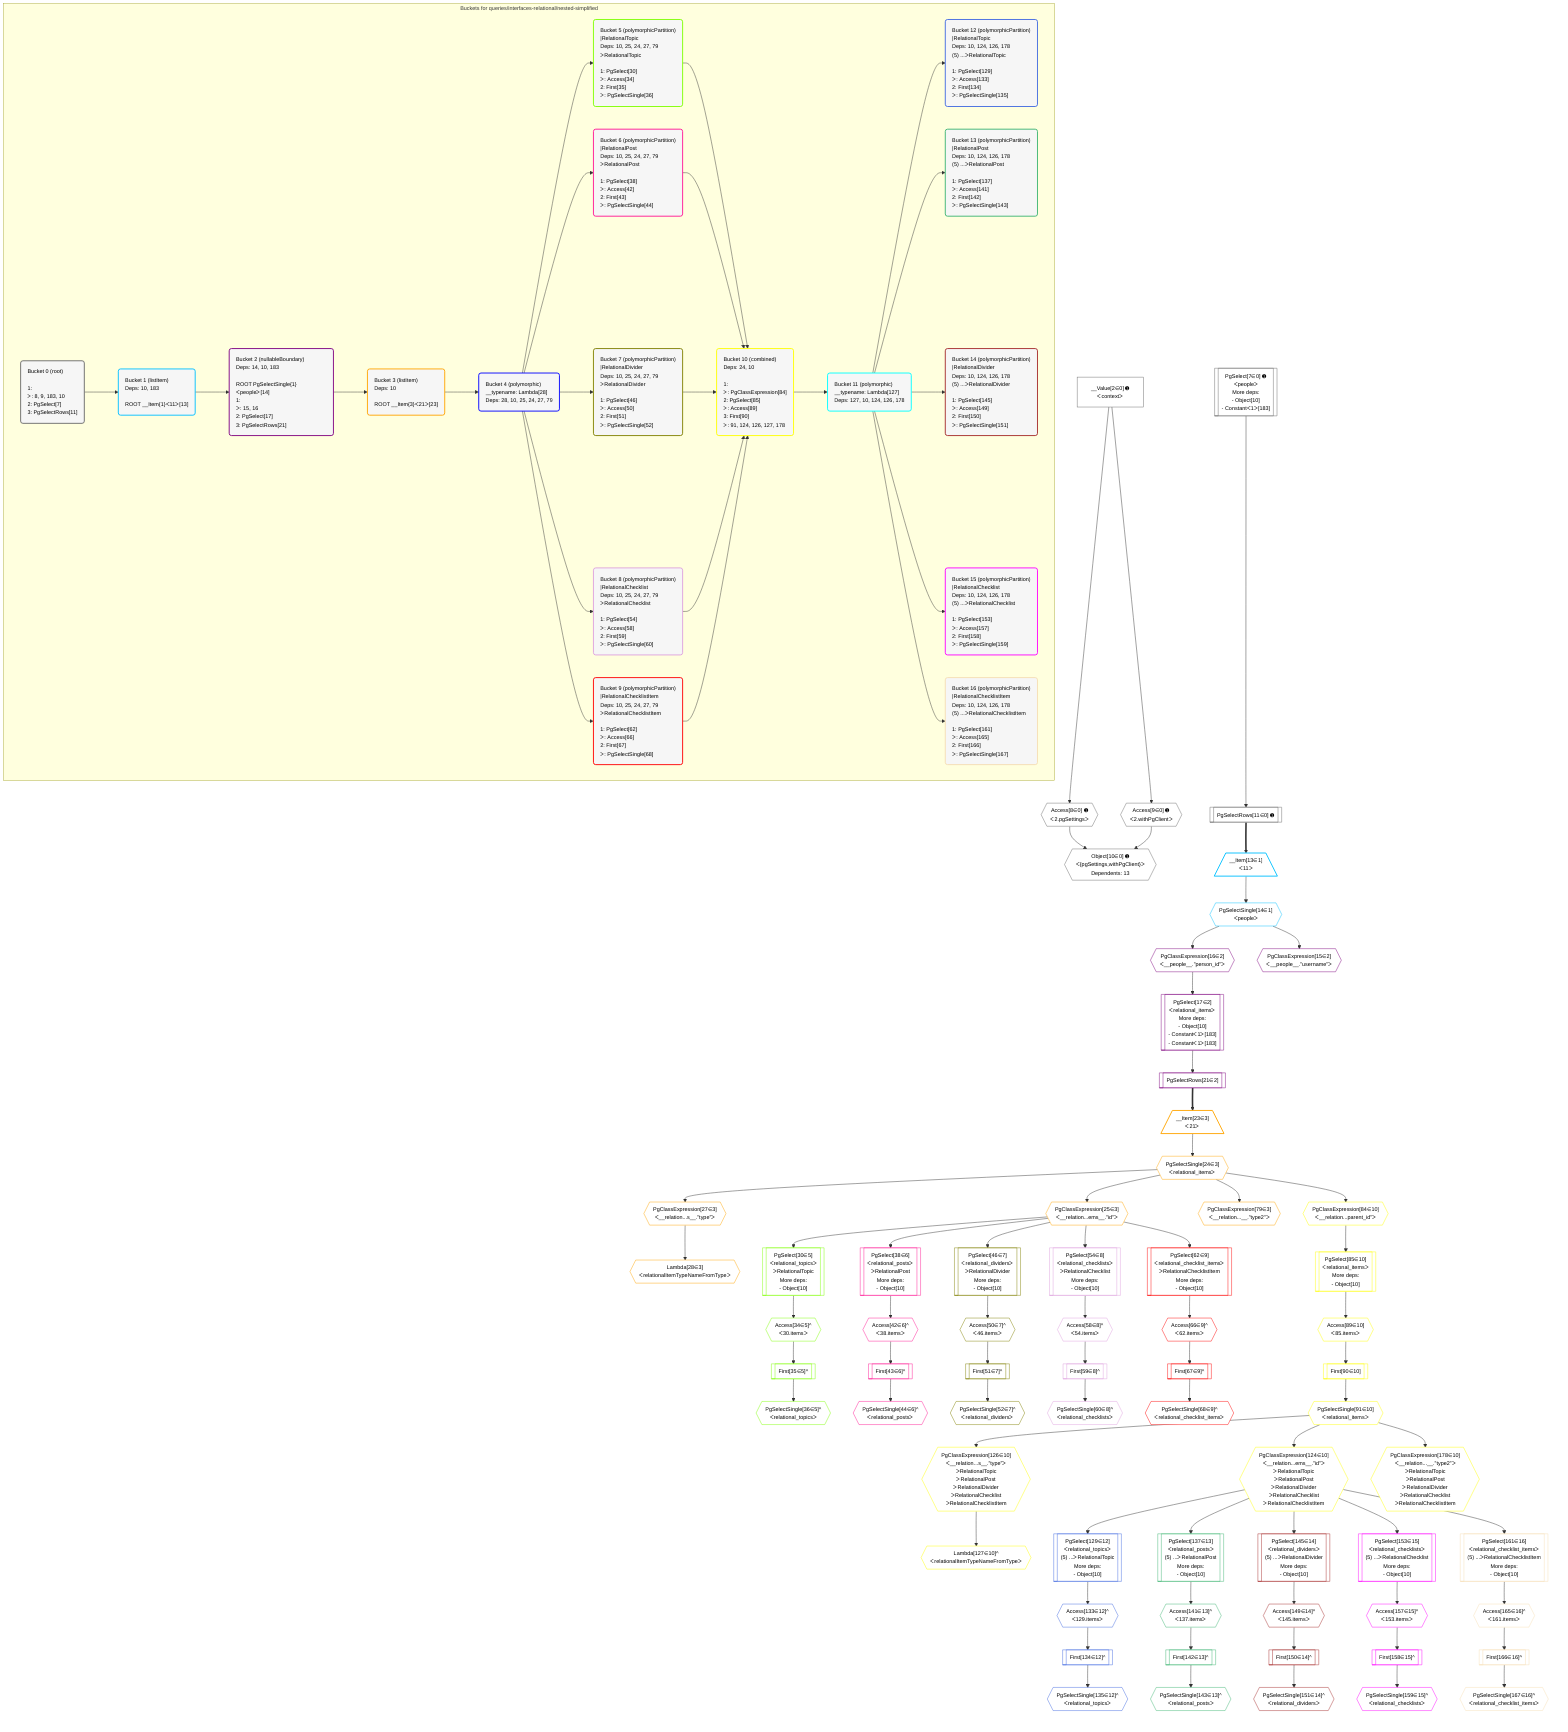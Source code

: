 %%{init: {'themeVariables': { 'fontSize': '12px'}}}%%
graph TD
    classDef path fill:#eee,stroke:#000,color:#000
    classDef plan fill:#fff,stroke-width:1px,color:#000
    classDef itemplan fill:#fff,stroke-width:2px,color:#000
    classDef unbatchedplan fill:#dff,stroke-width:1px,color:#000
    classDef sideeffectplan fill:#fcc,stroke-width:2px,color:#000
    classDef bucket fill:#f6f6f6,color:#000,stroke-width:2px,text-align:left

    subgraph "Buckets for queries/interfaces-relational/nested-simplified"
    Bucket0("Bucket 0 (root)<br /><br />1: <br />ᐳ: 8, 9, 183, 10<br />2: PgSelect[7]<br />3: PgSelectRows[11]"):::bucket
    Bucket1("Bucket 1 (listItem)<br />Deps: 10, 183<br /><br />ROOT __Item{1}ᐸ11ᐳ[13]"):::bucket
    Bucket2("Bucket 2 (nullableBoundary)<br />Deps: 14, 10, 183<br /><br />ROOT PgSelectSingle{1}ᐸpeopleᐳ[14]<br />1: <br />ᐳ: 15, 16<br />2: PgSelect[17]<br />3: PgSelectRows[21]"):::bucket
    Bucket3("Bucket 3 (listItem)<br />Deps: 10<br /><br />ROOT __Item{3}ᐸ21ᐳ[23]"):::bucket
    Bucket4("Bucket 4 (polymorphic)<br />__typename: Lambda[28]<br />Deps: 28, 10, 25, 24, 27, 79"):::bucket
    Bucket5("Bucket 5 (polymorphicPartition)<br />|RelationalTopic<br />Deps: 10, 25, 24, 27, 79<br />ᐳRelationalTopic<br /><br />1: PgSelect[30]<br />ᐳ: Access[34]<br />2: First[35]<br />ᐳ: PgSelectSingle[36]"):::bucket
    Bucket6("Bucket 6 (polymorphicPartition)<br />|RelationalPost<br />Deps: 10, 25, 24, 27, 79<br />ᐳRelationalPost<br /><br />1: PgSelect[38]<br />ᐳ: Access[42]<br />2: First[43]<br />ᐳ: PgSelectSingle[44]"):::bucket
    Bucket7("Bucket 7 (polymorphicPartition)<br />|RelationalDivider<br />Deps: 10, 25, 24, 27, 79<br />ᐳRelationalDivider<br /><br />1: PgSelect[46]<br />ᐳ: Access[50]<br />2: First[51]<br />ᐳ: PgSelectSingle[52]"):::bucket
    Bucket8("Bucket 8 (polymorphicPartition)<br />|RelationalChecklist<br />Deps: 10, 25, 24, 27, 79<br />ᐳRelationalChecklist<br /><br />1: PgSelect[54]<br />ᐳ: Access[58]<br />2: First[59]<br />ᐳ: PgSelectSingle[60]"):::bucket
    Bucket9("Bucket 9 (polymorphicPartition)<br />|RelationalChecklistItem<br />Deps: 10, 25, 24, 27, 79<br />ᐳRelationalChecklistItem<br /><br />1: PgSelect[62]<br />ᐳ: Access[66]<br />2: First[67]<br />ᐳ: PgSelectSingle[68]"):::bucket
    Bucket10("Bucket 10 (combined)<br />Deps: 24, 10<br /><br />1: <br />ᐳ: PgClassExpression[84]<br />2: PgSelect[85]<br />ᐳ: Access[89]<br />3: First[90]<br />ᐳ: 91, 124, 126, 127, 178"):::bucket
    Bucket11("Bucket 11 (polymorphic)<br />__typename: Lambda[127]<br />Deps: 127, 10, 124, 126, 178"):::bucket
    Bucket12("Bucket 12 (polymorphicPartition)<br />|RelationalTopic<br />Deps: 10, 124, 126, 178<br />(5) ...ᐳRelationalTopic<br /><br />1: PgSelect[129]<br />ᐳ: Access[133]<br />2: First[134]<br />ᐳ: PgSelectSingle[135]"):::bucket
    Bucket13("Bucket 13 (polymorphicPartition)<br />|RelationalPost<br />Deps: 10, 124, 126, 178<br />(5) ...ᐳRelationalPost<br /><br />1: PgSelect[137]<br />ᐳ: Access[141]<br />2: First[142]<br />ᐳ: PgSelectSingle[143]"):::bucket
    Bucket14("Bucket 14 (polymorphicPartition)<br />|RelationalDivider<br />Deps: 10, 124, 126, 178<br />(5) ...ᐳRelationalDivider<br /><br />1: PgSelect[145]<br />ᐳ: Access[149]<br />2: First[150]<br />ᐳ: PgSelectSingle[151]"):::bucket
    Bucket15("Bucket 15 (polymorphicPartition)<br />|RelationalChecklist<br />Deps: 10, 124, 126, 178<br />(5) ...ᐳRelationalChecklist<br /><br />1: PgSelect[153]<br />ᐳ: Access[157]<br />2: First[158]<br />ᐳ: PgSelectSingle[159]"):::bucket
    Bucket16("Bucket 16 (polymorphicPartition)<br />|RelationalChecklistItem<br />Deps: 10, 124, 126, 178<br />(5) ...ᐳRelationalChecklistItem<br /><br />1: PgSelect[161]<br />ᐳ: Access[165]<br />2: First[166]<br />ᐳ: PgSelectSingle[167]"):::bucket
    end
    Bucket0 --> Bucket1
    Bucket1 --> Bucket2
    Bucket2 --> Bucket3
    Bucket3 --> Bucket4
    Bucket4 --> Bucket5 & Bucket6 & Bucket7 & Bucket8 & Bucket9
    Bucket5 --> Bucket10
    Bucket6 --> Bucket10
    Bucket7 --> Bucket10
    Bucket8 --> Bucket10
    Bucket9 --> Bucket10
    Bucket10 --> Bucket11
    Bucket11 --> Bucket12 & Bucket13 & Bucket14 & Bucket15 & Bucket16

    %% plan dependencies
    PgSelect7[["PgSelect[7∈0] ➊<br />ᐸpeopleᐳ<br />More deps:<br />- Object[10]<br />- Constantᐸ1ᐳ[183]"]]:::plan
    Object10{{"Object[10∈0] ➊<br />ᐸ{pgSettings,withPgClient}ᐳ<br />Dependents: 13"}}:::plan
    Access8{{"Access[8∈0] ➊<br />ᐸ2.pgSettingsᐳ"}}:::plan
    Access9{{"Access[9∈0] ➊<br />ᐸ2.withPgClientᐳ"}}:::plan
    Access8 & Access9 --> Object10
    __Value2["__Value[2∈0] ➊<br />ᐸcontextᐳ"]:::plan
    __Value2 --> Access8
    __Value2 --> Access9
    PgSelectRows11[["PgSelectRows[11∈0] ➊"]]:::plan
    PgSelect7 --> PgSelectRows11
    __Item13[/"__Item[13∈1]<br />ᐸ11ᐳ"\]:::itemplan
    PgSelectRows11 ==> __Item13
    PgSelectSingle14{{"PgSelectSingle[14∈1]<br />ᐸpeopleᐳ"}}:::plan
    __Item13 --> PgSelectSingle14
    PgSelect17[["PgSelect[17∈2]<br />ᐸrelational_itemsᐳ<br />More deps:<br />- Object[10]<br />- Constantᐸ1ᐳ[183]<br />- Constantᐸ1ᐳ[183]"]]:::plan
    PgClassExpression16{{"PgClassExpression[16∈2]<br />ᐸ__people__.”person_id”ᐳ"}}:::plan
    PgClassExpression16 --> PgSelect17
    PgClassExpression15{{"PgClassExpression[15∈2]<br />ᐸ__people__.”username”ᐳ"}}:::plan
    PgSelectSingle14 --> PgClassExpression15
    PgSelectSingle14 --> PgClassExpression16
    PgSelectRows21[["PgSelectRows[21∈2]"]]:::plan
    PgSelect17 --> PgSelectRows21
    __Item23[/"__Item[23∈3]<br />ᐸ21ᐳ"\]:::itemplan
    PgSelectRows21 ==> __Item23
    PgSelectSingle24{{"PgSelectSingle[24∈3]<br />ᐸrelational_itemsᐳ"}}:::plan
    __Item23 --> PgSelectSingle24
    PgClassExpression25{{"PgClassExpression[25∈3]<br />ᐸ__relation...ems__.”id”ᐳ"}}:::plan
    PgSelectSingle24 --> PgClassExpression25
    PgClassExpression27{{"PgClassExpression[27∈3]<br />ᐸ__relation...s__.”type”ᐳ"}}:::plan
    PgSelectSingle24 --> PgClassExpression27
    Lambda28{{"Lambda[28∈3]<br />ᐸrelationalItemTypeNameFromTypeᐳ"}}:::plan
    PgClassExpression27 --> Lambda28
    PgClassExpression79{{"PgClassExpression[79∈3]<br />ᐸ__relation...__.”type2”ᐳ"}}:::plan
    PgSelectSingle24 --> PgClassExpression79
    PgSelect30[["PgSelect[30∈5]<br />ᐸrelational_topicsᐳ<br />ᐳRelationalTopic<br />More deps:<br />- Object[10]"]]:::plan
    PgClassExpression25 --> PgSelect30
    Access34{{"Access[34∈5]^<br />ᐸ30.itemsᐳ"}}:::plan
    PgSelect30 --> Access34
    First35[["First[35∈5]^"]]:::plan
    Access34 --> First35
    PgSelectSingle36{{"PgSelectSingle[36∈5]^<br />ᐸrelational_topicsᐳ"}}:::plan
    First35 --> PgSelectSingle36
    PgSelect38[["PgSelect[38∈6]<br />ᐸrelational_postsᐳ<br />ᐳRelationalPost<br />More deps:<br />- Object[10]"]]:::plan
    PgClassExpression25 --> PgSelect38
    Access42{{"Access[42∈6]^<br />ᐸ38.itemsᐳ"}}:::plan
    PgSelect38 --> Access42
    First43[["First[43∈6]^"]]:::plan
    Access42 --> First43
    PgSelectSingle44{{"PgSelectSingle[44∈6]^<br />ᐸrelational_postsᐳ"}}:::plan
    First43 --> PgSelectSingle44
    PgSelect46[["PgSelect[46∈7]<br />ᐸrelational_dividersᐳ<br />ᐳRelationalDivider<br />More deps:<br />- Object[10]"]]:::plan
    PgClassExpression25 --> PgSelect46
    Access50{{"Access[50∈7]^<br />ᐸ46.itemsᐳ"}}:::plan
    PgSelect46 --> Access50
    First51[["First[51∈7]^"]]:::plan
    Access50 --> First51
    PgSelectSingle52{{"PgSelectSingle[52∈7]^<br />ᐸrelational_dividersᐳ"}}:::plan
    First51 --> PgSelectSingle52
    PgSelect54[["PgSelect[54∈8]<br />ᐸrelational_checklistsᐳ<br />ᐳRelationalChecklist<br />More deps:<br />- Object[10]"]]:::plan
    PgClassExpression25 --> PgSelect54
    Access58{{"Access[58∈8]^<br />ᐸ54.itemsᐳ"}}:::plan
    PgSelect54 --> Access58
    First59[["First[59∈8]^"]]:::plan
    Access58 --> First59
    PgSelectSingle60{{"PgSelectSingle[60∈8]^<br />ᐸrelational_checklistsᐳ"}}:::plan
    First59 --> PgSelectSingle60
    PgSelect62[["PgSelect[62∈9]<br />ᐸrelational_checklist_itemsᐳ<br />ᐳRelationalChecklistItem<br />More deps:<br />- Object[10]"]]:::plan
    PgClassExpression25 --> PgSelect62
    Access66{{"Access[66∈9]^<br />ᐸ62.itemsᐳ"}}:::plan
    PgSelect62 --> Access66
    First67[["First[67∈9]^"]]:::plan
    Access66 --> First67
    PgSelectSingle68{{"PgSelectSingle[68∈9]^<br />ᐸrelational_checklist_itemsᐳ"}}:::plan
    First67 --> PgSelectSingle68
    PgSelect85[["PgSelect[85∈10]<br />ᐸrelational_itemsᐳ<br />More deps:<br />- Object[10]"]]:::plan
    PgClassExpression84{{"PgClassExpression[84∈10]<br />ᐸ__relation...parent_id”ᐳ"}}:::plan
    PgClassExpression84 --> PgSelect85
    PgSelectSingle24 --> PgClassExpression84
    Access89{{"Access[89∈10]<br />ᐸ85.itemsᐳ"}}:::plan
    PgSelect85 --> Access89
    First90[["First[90∈10]"]]:::plan
    Access89 --> First90
    PgSelectSingle91{{"PgSelectSingle[91∈10]<br />ᐸrelational_itemsᐳ"}}:::plan
    First90 --> PgSelectSingle91
    PgClassExpression124{{"PgClassExpression[124∈10]<br />ᐸ__relation...ems__.”id”ᐳ<br />ᐳRelationalTopic<br />ᐳRelationalPost<br />ᐳRelationalDivider<br />ᐳRelationalChecklist<br />ᐳRelationalChecklistItem"}}:::plan
    PgSelectSingle91 --> PgClassExpression124
    PgClassExpression126{{"PgClassExpression[126∈10]<br />ᐸ__relation...s__.”type”ᐳ<br />ᐳRelationalTopic<br />ᐳRelationalPost<br />ᐳRelationalDivider<br />ᐳRelationalChecklist<br />ᐳRelationalChecklistItem"}}:::plan
    PgSelectSingle91 --> PgClassExpression126
    Lambda127{{"Lambda[127∈10]^<br />ᐸrelationalItemTypeNameFromTypeᐳ"}}:::plan
    PgClassExpression126 --> Lambda127
    PgClassExpression178{{"PgClassExpression[178∈10]<br />ᐸ__relation...__.”type2”ᐳ<br />ᐳRelationalTopic<br />ᐳRelationalPost<br />ᐳRelationalDivider<br />ᐳRelationalChecklist<br />ᐳRelationalChecklistItem"}}:::plan
    PgSelectSingle91 --> PgClassExpression178
    PgSelect129[["PgSelect[129∈12]<br />ᐸrelational_topicsᐳ<br />(5) ...ᐳRelationalTopic<br />More deps:<br />- Object[10]"]]:::plan
    PgClassExpression124 --> PgSelect129
    Access133{{"Access[133∈12]^<br />ᐸ129.itemsᐳ"}}:::plan
    PgSelect129 --> Access133
    First134[["First[134∈12]^"]]:::plan
    Access133 --> First134
    PgSelectSingle135{{"PgSelectSingle[135∈12]^<br />ᐸrelational_topicsᐳ"}}:::plan
    First134 --> PgSelectSingle135
    PgSelect137[["PgSelect[137∈13]<br />ᐸrelational_postsᐳ<br />(5) ...ᐳRelationalPost<br />More deps:<br />- Object[10]"]]:::plan
    PgClassExpression124 --> PgSelect137
    Access141{{"Access[141∈13]^<br />ᐸ137.itemsᐳ"}}:::plan
    PgSelect137 --> Access141
    First142[["First[142∈13]^"]]:::plan
    Access141 --> First142
    PgSelectSingle143{{"PgSelectSingle[143∈13]^<br />ᐸrelational_postsᐳ"}}:::plan
    First142 --> PgSelectSingle143
    PgSelect145[["PgSelect[145∈14]<br />ᐸrelational_dividersᐳ<br />(5) ...ᐳRelationalDivider<br />More deps:<br />- Object[10]"]]:::plan
    PgClassExpression124 --> PgSelect145
    Access149{{"Access[149∈14]^<br />ᐸ145.itemsᐳ"}}:::plan
    PgSelect145 --> Access149
    First150[["First[150∈14]^"]]:::plan
    Access149 --> First150
    PgSelectSingle151{{"PgSelectSingle[151∈14]^<br />ᐸrelational_dividersᐳ"}}:::plan
    First150 --> PgSelectSingle151
    PgSelect153[["PgSelect[153∈15]<br />ᐸrelational_checklistsᐳ<br />(5) ...ᐳRelationalChecklist<br />More deps:<br />- Object[10]"]]:::plan
    PgClassExpression124 --> PgSelect153
    Access157{{"Access[157∈15]^<br />ᐸ153.itemsᐳ"}}:::plan
    PgSelect153 --> Access157
    First158[["First[158∈15]^"]]:::plan
    Access157 --> First158
    PgSelectSingle159{{"PgSelectSingle[159∈15]^<br />ᐸrelational_checklistsᐳ"}}:::plan
    First158 --> PgSelectSingle159
    PgSelect161[["PgSelect[161∈16]<br />ᐸrelational_checklist_itemsᐳ<br />(5) ...ᐳRelationalChecklistItem<br />More deps:<br />- Object[10]"]]:::plan
    PgClassExpression124 --> PgSelect161
    Access165{{"Access[165∈16]^<br />ᐸ161.itemsᐳ"}}:::plan
    PgSelect161 --> Access165
    First166[["First[166∈16]^"]]:::plan
    Access165 --> First166
    PgSelectSingle167{{"PgSelectSingle[167∈16]^<br />ᐸrelational_checklist_itemsᐳ"}}:::plan
    First166 --> PgSelectSingle167

    %% define steps
    classDef bucket0 stroke:#696969
    class Bucket0,__Value2,PgSelect7,Access8,Access9,Object10,PgSelectRows11 bucket0
    classDef bucket1 stroke:#00bfff
    class Bucket1,__Item13,PgSelectSingle14 bucket1
    classDef bucket2 stroke:#7f007f
    class Bucket2,PgClassExpression15,PgClassExpression16,PgSelect17,PgSelectRows21 bucket2
    classDef bucket3 stroke:#ffa500
    class Bucket3,__Item23,PgSelectSingle24,PgClassExpression25,PgClassExpression27,Lambda28,PgClassExpression79 bucket3
    classDef bucket4 stroke:#0000ff
    class Bucket4 bucket4
    classDef bucket5 stroke:#7fff00
    class Bucket5,PgSelect30,Access34,First35,PgSelectSingle36 bucket5
    classDef bucket6 stroke:#ff1493
    class Bucket6,PgSelect38,Access42,First43,PgSelectSingle44 bucket6
    classDef bucket7 stroke:#808000
    class Bucket7,PgSelect46,Access50,First51,PgSelectSingle52 bucket7
    classDef bucket8 stroke:#dda0dd
    class Bucket8,PgSelect54,Access58,First59,PgSelectSingle60 bucket8
    classDef bucket9 stroke:#ff0000
    class Bucket9,PgSelect62,Access66,First67,PgSelectSingle68 bucket9
    classDef bucket10 stroke:#ffff00
    class Bucket10,PgClassExpression84,PgSelect85,Access89,First90,PgSelectSingle91,PgClassExpression124,PgClassExpression126,Lambda127,PgClassExpression178 bucket10
    classDef bucket11 stroke:#00ffff
    class Bucket11 bucket11
    classDef bucket12 stroke:#4169e1
    class Bucket12,PgSelect129,Access133,First134,PgSelectSingle135 bucket12
    classDef bucket13 stroke:#3cb371
    class Bucket13,PgSelect137,Access141,First142,PgSelectSingle143 bucket13
    classDef bucket14 stroke:#a52a2a
    class Bucket14,PgSelect145,Access149,First150,PgSelectSingle151 bucket14
    classDef bucket15 stroke:#ff00ff
    class Bucket15,PgSelect153,Access157,First158,PgSelectSingle159 bucket15
    classDef bucket16 stroke:#f5deb3
    class Bucket16,PgSelect161,Access165,First166,PgSelectSingle167 bucket16